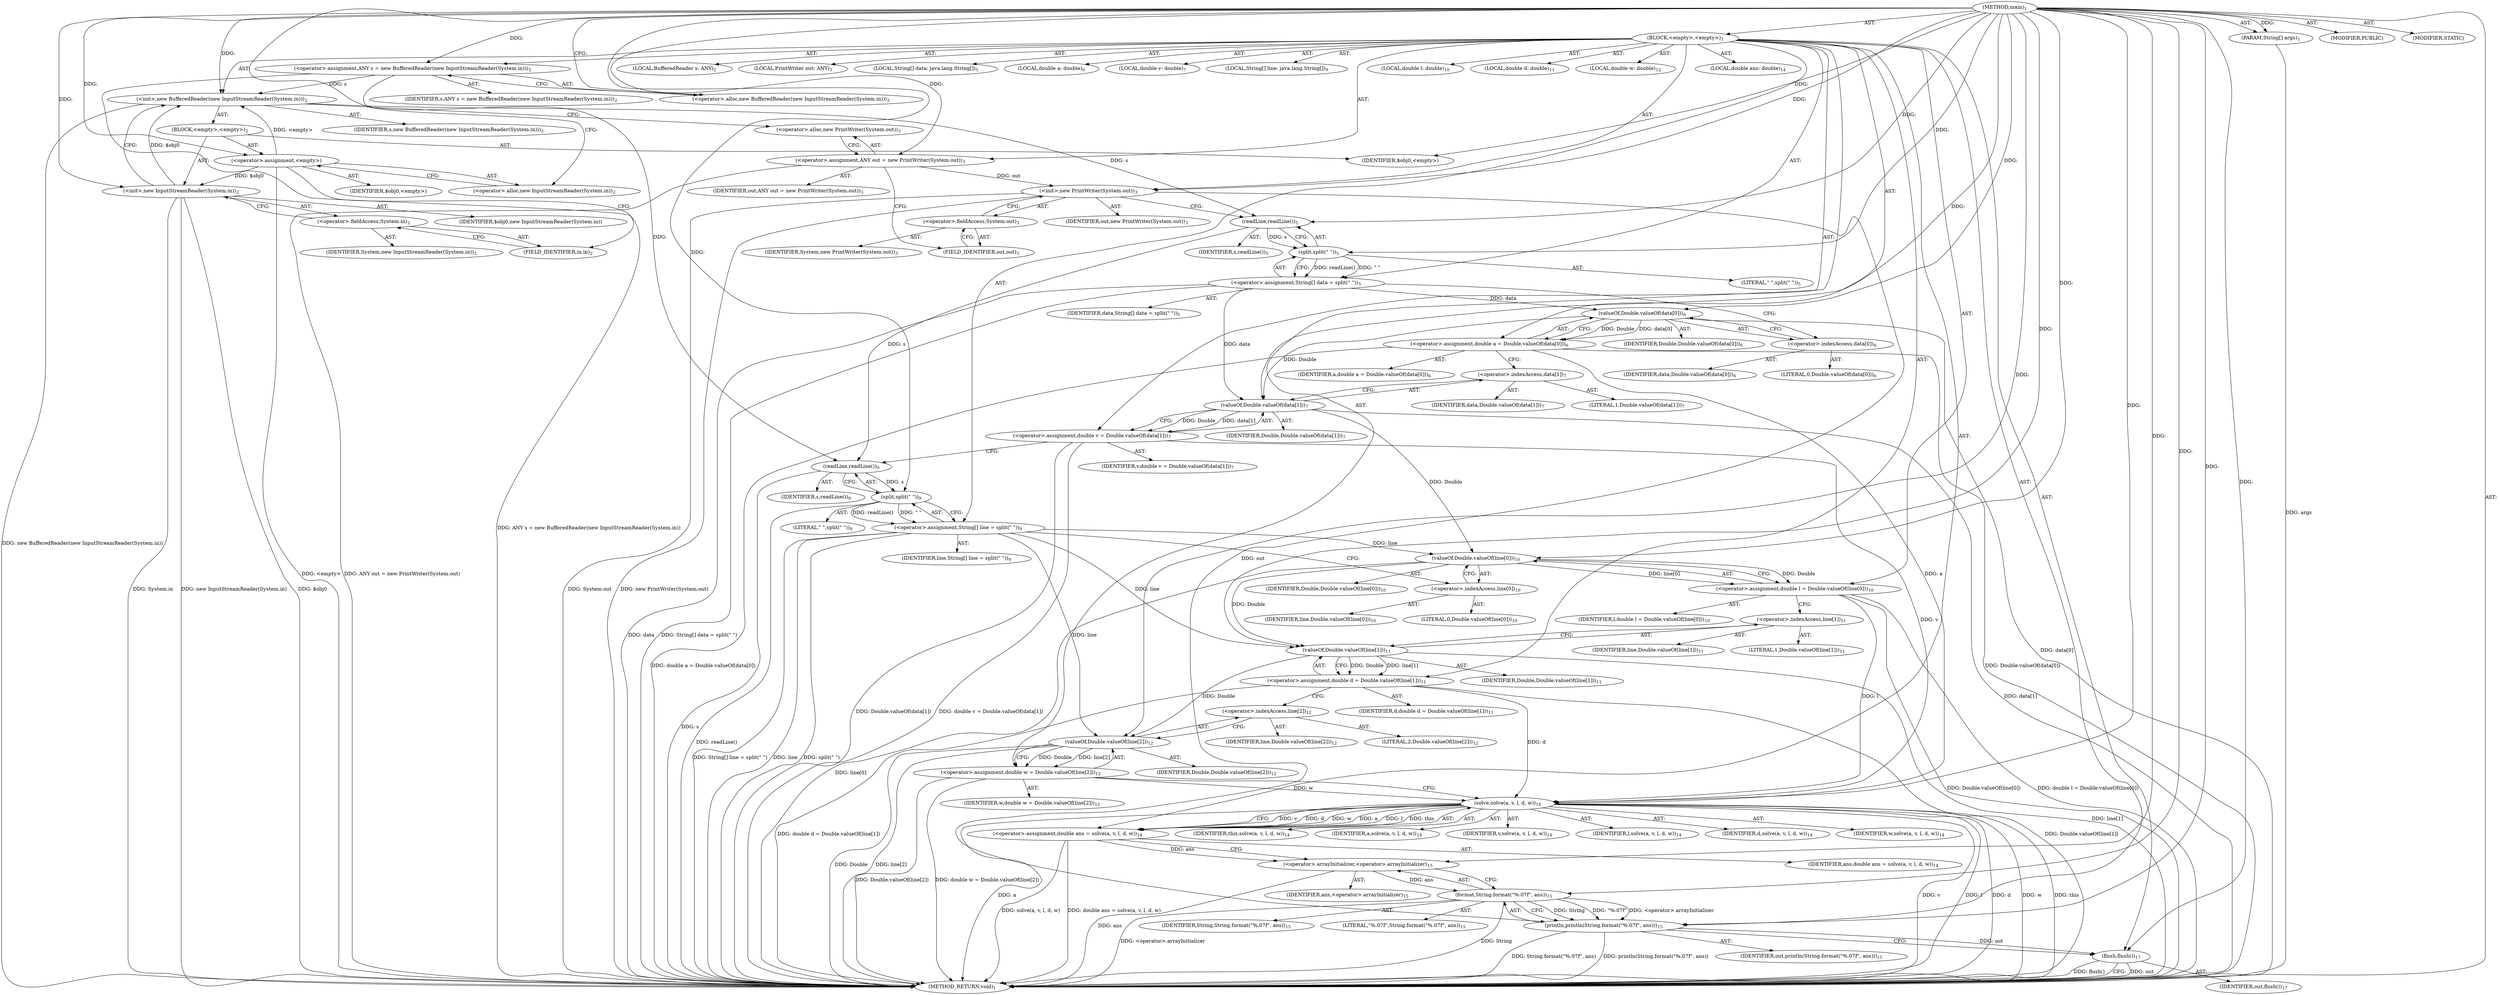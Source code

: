 digraph "main" {  
"21" [label = <(METHOD,main)<SUB>1</SUB>> ]
"22" [label = <(PARAM,String[] args)<SUB>1</SUB>> ]
"23" [label = <(BLOCK,&lt;empty&gt;,&lt;empty&gt;)<SUB>1</SUB>> ]
"4" [label = <(LOCAL,BufferedReader s: ANY)<SUB>2</SUB>> ]
"24" [label = <(&lt;operator&gt;.assignment,ANY s = new BufferedReader(new InputStreamReader(System.in)))<SUB>2</SUB>> ]
"25" [label = <(IDENTIFIER,s,ANY s = new BufferedReader(new InputStreamReader(System.in)))<SUB>2</SUB>> ]
"26" [label = <(&lt;operator&gt;.alloc,new BufferedReader(new InputStreamReader(System.in)))<SUB>2</SUB>> ]
"27" [label = <(&lt;init&gt;,new BufferedReader(new InputStreamReader(System.in)))<SUB>2</SUB>> ]
"3" [label = <(IDENTIFIER,s,new BufferedReader(new InputStreamReader(System.in)))<SUB>2</SUB>> ]
"28" [label = <(BLOCK,&lt;empty&gt;,&lt;empty&gt;)<SUB>2</SUB>> ]
"29" [label = <(&lt;operator&gt;.assignment,&lt;empty&gt;)> ]
"30" [label = <(IDENTIFIER,$obj0,&lt;empty&gt;)> ]
"31" [label = <(&lt;operator&gt;.alloc,new InputStreamReader(System.in))<SUB>2</SUB>> ]
"32" [label = <(&lt;init&gt;,new InputStreamReader(System.in))<SUB>2</SUB>> ]
"33" [label = <(IDENTIFIER,$obj0,new InputStreamReader(System.in))> ]
"34" [label = <(&lt;operator&gt;.fieldAccess,System.in)<SUB>2</SUB>> ]
"35" [label = <(IDENTIFIER,System,new InputStreamReader(System.in))<SUB>2</SUB>> ]
"36" [label = <(FIELD_IDENTIFIER,in,in)<SUB>2</SUB>> ]
"37" [label = <(IDENTIFIER,$obj0,&lt;empty&gt;)> ]
"6" [label = <(LOCAL,PrintWriter out: ANY)<SUB>3</SUB>> ]
"38" [label = <(&lt;operator&gt;.assignment,ANY out = new PrintWriter(System.out))<SUB>3</SUB>> ]
"39" [label = <(IDENTIFIER,out,ANY out = new PrintWriter(System.out))<SUB>3</SUB>> ]
"40" [label = <(&lt;operator&gt;.alloc,new PrintWriter(System.out))<SUB>3</SUB>> ]
"41" [label = <(&lt;init&gt;,new PrintWriter(System.out))<SUB>3</SUB>> ]
"5" [label = <(IDENTIFIER,out,new PrintWriter(System.out))<SUB>3</SUB>> ]
"42" [label = <(&lt;operator&gt;.fieldAccess,System.out)<SUB>3</SUB>> ]
"43" [label = <(IDENTIFIER,System,new PrintWriter(System.out))<SUB>3</SUB>> ]
"44" [label = <(FIELD_IDENTIFIER,out,out)<SUB>3</SUB>> ]
"45" [label = <(LOCAL,String[] data: java.lang.String[])<SUB>5</SUB>> ]
"46" [label = <(&lt;operator&gt;.assignment,String[] data = split(&quot; &quot;))<SUB>5</SUB>> ]
"47" [label = <(IDENTIFIER,data,String[] data = split(&quot; &quot;))<SUB>5</SUB>> ]
"48" [label = <(split,split(&quot; &quot;))<SUB>5</SUB>> ]
"49" [label = <(readLine,readLine())<SUB>5</SUB>> ]
"50" [label = <(IDENTIFIER,s,readLine())<SUB>5</SUB>> ]
"51" [label = <(LITERAL,&quot; &quot;,split(&quot; &quot;))<SUB>5</SUB>> ]
"52" [label = <(LOCAL,double a: double)<SUB>6</SUB>> ]
"53" [label = <(&lt;operator&gt;.assignment,double a = Double.valueOf(data[0]))<SUB>6</SUB>> ]
"54" [label = <(IDENTIFIER,a,double a = Double.valueOf(data[0]))<SUB>6</SUB>> ]
"55" [label = <(valueOf,Double.valueOf(data[0]))<SUB>6</SUB>> ]
"56" [label = <(IDENTIFIER,Double,Double.valueOf(data[0]))<SUB>6</SUB>> ]
"57" [label = <(&lt;operator&gt;.indexAccess,data[0])<SUB>6</SUB>> ]
"58" [label = <(IDENTIFIER,data,Double.valueOf(data[0]))<SUB>6</SUB>> ]
"59" [label = <(LITERAL,0,Double.valueOf(data[0]))<SUB>6</SUB>> ]
"60" [label = <(LOCAL,double v: double)<SUB>7</SUB>> ]
"61" [label = <(&lt;operator&gt;.assignment,double v = Double.valueOf(data[1]))<SUB>7</SUB>> ]
"62" [label = <(IDENTIFIER,v,double v = Double.valueOf(data[1]))<SUB>7</SUB>> ]
"63" [label = <(valueOf,Double.valueOf(data[1]))<SUB>7</SUB>> ]
"64" [label = <(IDENTIFIER,Double,Double.valueOf(data[1]))<SUB>7</SUB>> ]
"65" [label = <(&lt;operator&gt;.indexAccess,data[1])<SUB>7</SUB>> ]
"66" [label = <(IDENTIFIER,data,Double.valueOf(data[1]))<SUB>7</SUB>> ]
"67" [label = <(LITERAL,1,Double.valueOf(data[1]))<SUB>7</SUB>> ]
"68" [label = <(LOCAL,String[] line: java.lang.String[])<SUB>9</SUB>> ]
"69" [label = <(&lt;operator&gt;.assignment,String[] line = split(&quot; &quot;))<SUB>9</SUB>> ]
"70" [label = <(IDENTIFIER,line,String[] line = split(&quot; &quot;))<SUB>9</SUB>> ]
"71" [label = <(split,split(&quot; &quot;))<SUB>9</SUB>> ]
"72" [label = <(readLine,readLine())<SUB>9</SUB>> ]
"73" [label = <(IDENTIFIER,s,readLine())<SUB>9</SUB>> ]
"74" [label = <(LITERAL,&quot; &quot;,split(&quot; &quot;))<SUB>9</SUB>> ]
"75" [label = <(LOCAL,double l: double)<SUB>10</SUB>> ]
"76" [label = <(&lt;operator&gt;.assignment,double l = Double.valueOf(line[0]))<SUB>10</SUB>> ]
"77" [label = <(IDENTIFIER,l,double l = Double.valueOf(line[0]))<SUB>10</SUB>> ]
"78" [label = <(valueOf,Double.valueOf(line[0]))<SUB>10</SUB>> ]
"79" [label = <(IDENTIFIER,Double,Double.valueOf(line[0]))<SUB>10</SUB>> ]
"80" [label = <(&lt;operator&gt;.indexAccess,line[0])<SUB>10</SUB>> ]
"81" [label = <(IDENTIFIER,line,Double.valueOf(line[0]))<SUB>10</SUB>> ]
"82" [label = <(LITERAL,0,Double.valueOf(line[0]))<SUB>10</SUB>> ]
"83" [label = <(LOCAL,double d: double)<SUB>11</SUB>> ]
"84" [label = <(&lt;operator&gt;.assignment,double d = Double.valueOf(line[1]))<SUB>11</SUB>> ]
"85" [label = <(IDENTIFIER,d,double d = Double.valueOf(line[1]))<SUB>11</SUB>> ]
"86" [label = <(valueOf,Double.valueOf(line[1]))<SUB>11</SUB>> ]
"87" [label = <(IDENTIFIER,Double,Double.valueOf(line[1]))<SUB>11</SUB>> ]
"88" [label = <(&lt;operator&gt;.indexAccess,line[1])<SUB>11</SUB>> ]
"89" [label = <(IDENTIFIER,line,Double.valueOf(line[1]))<SUB>11</SUB>> ]
"90" [label = <(LITERAL,1,Double.valueOf(line[1]))<SUB>11</SUB>> ]
"91" [label = <(LOCAL,double w: double)<SUB>12</SUB>> ]
"92" [label = <(&lt;operator&gt;.assignment,double w = Double.valueOf(line[2]))<SUB>12</SUB>> ]
"93" [label = <(IDENTIFIER,w,double w = Double.valueOf(line[2]))<SUB>12</SUB>> ]
"94" [label = <(valueOf,Double.valueOf(line[2]))<SUB>12</SUB>> ]
"95" [label = <(IDENTIFIER,Double,Double.valueOf(line[2]))<SUB>12</SUB>> ]
"96" [label = <(&lt;operator&gt;.indexAccess,line[2])<SUB>12</SUB>> ]
"97" [label = <(IDENTIFIER,line,Double.valueOf(line[2]))<SUB>12</SUB>> ]
"98" [label = <(LITERAL,2,Double.valueOf(line[2]))<SUB>12</SUB>> ]
"99" [label = <(LOCAL,double ans: double)<SUB>14</SUB>> ]
"100" [label = <(&lt;operator&gt;.assignment,double ans = solve(a, v, l, d, w))<SUB>14</SUB>> ]
"101" [label = <(IDENTIFIER,ans,double ans = solve(a, v, l, d, w))<SUB>14</SUB>> ]
"102" [label = <(solve,solve(a, v, l, d, w))<SUB>14</SUB>> ]
"103" [label = <(IDENTIFIER,this,solve(a, v, l, d, w))<SUB>14</SUB>> ]
"104" [label = <(IDENTIFIER,a,solve(a, v, l, d, w))<SUB>14</SUB>> ]
"105" [label = <(IDENTIFIER,v,solve(a, v, l, d, w))<SUB>14</SUB>> ]
"106" [label = <(IDENTIFIER,l,solve(a, v, l, d, w))<SUB>14</SUB>> ]
"107" [label = <(IDENTIFIER,d,solve(a, v, l, d, w))<SUB>14</SUB>> ]
"108" [label = <(IDENTIFIER,w,solve(a, v, l, d, w))<SUB>14</SUB>> ]
"109" [label = <(println,println(String.format(&quot;%.07f&quot;, ans)))<SUB>15</SUB>> ]
"110" [label = <(IDENTIFIER,out,println(String.format(&quot;%.07f&quot;, ans)))<SUB>15</SUB>> ]
"111" [label = <(format,String.format(&quot;%.07f&quot;, ans))<SUB>15</SUB>> ]
"112" [label = <(IDENTIFIER,String,String.format(&quot;%.07f&quot;, ans))<SUB>15</SUB>> ]
"113" [label = <(LITERAL,&quot;%.07f&quot;,String.format(&quot;%.07f&quot;, ans))<SUB>15</SUB>> ]
"114" [label = <(&lt;operator&gt;.arrayInitializer,&lt;operator&gt;.arrayInitializer)<SUB>15</SUB>> ]
"115" [label = <(IDENTIFIER,ans,&lt;operator&gt;.arrayInitializer)<SUB>15</SUB>> ]
"116" [label = <(flush,flush())<SUB>17</SUB>> ]
"117" [label = <(IDENTIFIER,out,flush())<SUB>17</SUB>> ]
"118" [label = <(MODIFIER,PUBLIC)> ]
"119" [label = <(MODIFIER,STATIC)> ]
"120" [label = <(METHOD_RETURN,void)<SUB>1</SUB>> ]
  "21" -> "22"  [ label = "AST: "] 
  "21" -> "23"  [ label = "AST: "] 
  "21" -> "118"  [ label = "AST: "] 
  "21" -> "119"  [ label = "AST: "] 
  "21" -> "120"  [ label = "AST: "] 
  "23" -> "4"  [ label = "AST: "] 
  "23" -> "24"  [ label = "AST: "] 
  "23" -> "27"  [ label = "AST: "] 
  "23" -> "6"  [ label = "AST: "] 
  "23" -> "38"  [ label = "AST: "] 
  "23" -> "41"  [ label = "AST: "] 
  "23" -> "45"  [ label = "AST: "] 
  "23" -> "46"  [ label = "AST: "] 
  "23" -> "52"  [ label = "AST: "] 
  "23" -> "53"  [ label = "AST: "] 
  "23" -> "60"  [ label = "AST: "] 
  "23" -> "61"  [ label = "AST: "] 
  "23" -> "68"  [ label = "AST: "] 
  "23" -> "69"  [ label = "AST: "] 
  "23" -> "75"  [ label = "AST: "] 
  "23" -> "76"  [ label = "AST: "] 
  "23" -> "83"  [ label = "AST: "] 
  "23" -> "84"  [ label = "AST: "] 
  "23" -> "91"  [ label = "AST: "] 
  "23" -> "92"  [ label = "AST: "] 
  "23" -> "99"  [ label = "AST: "] 
  "23" -> "100"  [ label = "AST: "] 
  "23" -> "109"  [ label = "AST: "] 
  "23" -> "116"  [ label = "AST: "] 
  "24" -> "25"  [ label = "AST: "] 
  "24" -> "26"  [ label = "AST: "] 
  "27" -> "3"  [ label = "AST: "] 
  "27" -> "28"  [ label = "AST: "] 
  "28" -> "29"  [ label = "AST: "] 
  "28" -> "32"  [ label = "AST: "] 
  "28" -> "37"  [ label = "AST: "] 
  "29" -> "30"  [ label = "AST: "] 
  "29" -> "31"  [ label = "AST: "] 
  "32" -> "33"  [ label = "AST: "] 
  "32" -> "34"  [ label = "AST: "] 
  "34" -> "35"  [ label = "AST: "] 
  "34" -> "36"  [ label = "AST: "] 
  "38" -> "39"  [ label = "AST: "] 
  "38" -> "40"  [ label = "AST: "] 
  "41" -> "5"  [ label = "AST: "] 
  "41" -> "42"  [ label = "AST: "] 
  "42" -> "43"  [ label = "AST: "] 
  "42" -> "44"  [ label = "AST: "] 
  "46" -> "47"  [ label = "AST: "] 
  "46" -> "48"  [ label = "AST: "] 
  "48" -> "49"  [ label = "AST: "] 
  "48" -> "51"  [ label = "AST: "] 
  "49" -> "50"  [ label = "AST: "] 
  "53" -> "54"  [ label = "AST: "] 
  "53" -> "55"  [ label = "AST: "] 
  "55" -> "56"  [ label = "AST: "] 
  "55" -> "57"  [ label = "AST: "] 
  "57" -> "58"  [ label = "AST: "] 
  "57" -> "59"  [ label = "AST: "] 
  "61" -> "62"  [ label = "AST: "] 
  "61" -> "63"  [ label = "AST: "] 
  "63" -> "64"  [ label = "AST: "] 
  "63" -> "65"  [ label = "AST: "] 
  "65" -> "66"  [ label = "AST: "] 
  "65" -> "67"  [ label = "AST: "] 
  "69" -> "70"  [ label = "AST: "] 
  "69" -> "71"  [ label = "AST: "] 
  "71" -> "72"  [ label = "AST: "] 
  "71" -> "74"  [ label = "AST: "] 
  "72" -> "73"  [ label = "AST: "] 
  "76" -> "77"  [ label = "AST: "] 
  "76" -> "78"  [ label = "AST: "] 
  "78" -> "79"  [ label = "AST: "] 
  "78" -> "80"  [ label = "AST: "] 
  "80" -> "81"  [ label = "AST: "] 
  "80" -> "82"  [ label = "AST: "] 
  "84" -> "85"  [ label = "AST: "] 
  "84" -> "86"  [ label = "AST: "] 
  "86" -> "87"  [ label = "AST: "] 
  "86" -> "88"  [ label = "AST: "] 
  "88" -> "89"  [ label = "AST: "] 
  "88" -> "90"  [ label = "AST: "] 
  "92" -> "93"  [ label = "AST: "] 
  "92" -> "94"  [ label = "AST: "] 
  "94" -> "95"  [ label = "AST: "] 
  "94" -> "96"  [ label = "AST: "] 
  "96" -> "97"  [ label = "AST: "] 
  "96" -> "98"  [ label = "AST: "] 
  "100" -> "101"  [ label = "AST: "] 
  "100" -> "102"  [ label = "AST: "] 
  "102" -> "103"  [ label = "AST: "] 
  "102" -> "104"  [ label = "AST: "] 
  "102" -> "105"  [ label = "AST: "] 
  "102" -> "106"  [ label = "AST: "] 
  "102" -> "107"  [ label = "AST: "] 
  "102" -> "108"  [ label = "AST: "] 
  "109" -> "110"  [ label = "AST: "] 
  "109" -> "111"  [ label = "AST: "] 
  "111" -> "112"  [ label = "AST: "] 
  "111" -> "113"  [ label = "AST: "] 
  "111" -> "114"  [ label = "AST: "] 
  "114" -> "115"  [ label = "AST: "] 
  "116" -> "117"  [ label = "AST: "] 
  "24" -> "31"  [ label = "CFG: "] 
  "27" -> "40"  [ label = "CFG: "] 
  "38" -> "44"  [ label = "CFG: "] 
  "41" -> "49"  [ label = "CFG: "] 
  "46" -> "57"  [ label = "CFG: "] 
  "53" -> "65"  [ label = "CFG: "] 
  "61" -> "72"  [ label = "CFG: "] 
  "69" -> "80"  [ label = "CFG: "] 
  "76" -> "88"  [ label = "CFG: "] 
  "84" -> "96"  [ label = "CFG: "] 
  "92" -> "102"  [ label = "CFG: "] 
  "100" -> "114"  [ label = "CFG: "] 
  "109" -> "116"  [ label = "CFG: "] 
  "116" -> "120"  [ label = "CFG: "] 
  "26" -> "24"  [ label = "CFG: "] 
  "40" -> "38"  [ label = "CFG: "] 
  "42" -> "41"  [ label = "CFG: "] 
  "48" -> "46"  [ label = "CFG: "] 
  "55" -> "53"  [ label = "CFG: "] 
  "63" -> "61"  [ label = "CFG: "] 
  "71" -> "69"  [ label = "CFG: "] 
  "78" -> "76"  [ label = "CFG: "] 
  "86" -> "84"  [ label = "CFG: "] 
  "94" -> "92"  [ label = "CFG: "] 
  "102" -> "100"  [ label = "CFG: "] 
  "111" -> "109"  [ label = "CFG: "] 
  "29" -> "36"  [ label = "CFG: "] 
  "32" -> "27"  [ label = "CFG: "] 
  "44" -> "42"  [ label = "CFG: "] 
  "49" -> "48"  [ label = "CFG: "] 
  "57" -> "55"  [ label = "CFG: "] 
  "65" -> "63"  [ label = "CFG: "] 
  "72" -> "71"  [ label = "CFG: "] 
  "80" -> "78"  [ label = "CFG: "] 
  "88" -> "86"  [ label = "CFG: "] 
  "96" -> "94"  [ label = "CFG: "] 
  "114" -> "111"  [ label = "CFG: "] 
  "31" -> "29"  [ label = "CFG: "] 
  "34" -> "32"  [ label = "CFG: "] 
  "36" -> "34"  [ label = "CFG: "] 
  "21" -> "26"  [ label = "CFG: "] 
  "22" -> "120"  [ label = "DDG: args"] 
  "24" -> "120"  [ label = "DDG: ANY s = new BufferedReader(new InputStreamReader(System.in))"] 
  "29" -> "120"  [ label = "DDG: &lt;empty&gt;"] 
  "32" -> "120"  [ label = "DDG: $obj0"] 
  "32" -> "120"  [ label = "DDG: System.in"] 
  "32" -> "120"  [ label = "DDG: new InputStreamReader(System.in)"] 
  "27" -> "120"  [ label = "DDG: new BufferedReader(new InputStreamReader(System.in))"] 
  "38" -> "120"  [ label = "DDG: ANY out = new PrintWriter(System.out)"] 
  "41" -> "120"  [ label = "DDG: System.out"] 
  "41" -> "120"  [ label = "DDG: new PrintWriter(System.out)"] 
  "46" -> "120"  [ label = "DDG: data"] 
  "46" -> "120"  [ label = "DDG: String[] data = split(&quot; &quot;)"] 
  "55" -> "120"  [ label = "DDG: data[0]"] 
  "53" -> "120"  [ label = "DDG: Double.valueOf(data[0])"] 
  "53" -> "120"  [ label = "DDG: double a = Double.valueOf(data[0])"] 
  "63" -> "120"  [ label = "DDG: data[1]"] 
  "61" -> "120"  [ label = "DDG: Double.valueOf(data[1])"] 
  "61" -> "120"  [ label = "DDG: double v = Double.valueOf(data[1])"] 
  "69" -> "120"  [ label = "DDG: line"] 
  "72" -> "120"  [ label = "DDG: s"] 
  "71" -> "120"  [ label = "DDG: readLine()"] 
  "69" -> "120"  [ label = "DDG: split(&quot; &quot;)"] 
  "69" -> "120"  [ label = "DDG: String[] line = split(&quot; &quot;)"] 
  "78" -> "120"  [ label = "DDG: line[0]"] 
  "76" -> "120"  [ label = "DDG: Double.valueOf(line[0])"] 
  "76" -> "120"  [ label = "DDG: double l = Double.valueOf(line[0])"] 
  "86" -> "120"  [ label = "DDG: line[1]"] 
  "84" -> "120"  [ label = "DDG: Double.valueOf(line[1])"] 
  "84" -> "120"  [ label = "DDG: double d = Double.valueOf(line[1])"] 
  "94" -> "120"  [ label = "DDG: Double"] 
  "94" -> "120"  [ label = "DDG: line[2]"] 
  "92" -> "120"  [ label = "DDG: Double.valueOf(line[2])"] 
  "92" -> "120"  [ label = "DDG: double w = Double.valueOf(line[2])"] 
  "102" -> "120"  [ label = "DDG: a"] 
  "102" -> "120"  [ label = "DDG: v"] 
  "102" -> "120"  [ label = "DDG: l"] 
  "102" -> "120"  [ label = "DDG: d"] 
  "102" -> "120"  [ label = "DDG: w"] 
  "100" -> "120"  [ label = "DDG: solve(a, v, l, d, w)"] 
  "100" -> "120"  [ label = "DDG: double ans = solve(a, v, l, d, w)"] 
  "114" -> "120"  [ label = "DDG: ans"] 
  "111" -> "120"  [ label = "DDG: &lt;operator&gt;.arrayInitializer"] 
  "109" -> "120"  [ label = "DDG: String.format(&quot;%.07f&quot;, ans)"] 
  "109" -> "120"  [ label = "DDG: println(String.format(&quot;%.07f&quot;, ans))"] 
  "116" -> "120"  [ label = "DDG: out"] 
  "116" -> "120"  [ label = "DDG: flush()"] 
  "102" -> "120"  [ label = "DDG: this"] 
  "111" -> "120"  [ label = "DDG: String"] 
  "21" -> "22"  [ label = "DDG: "] 
  "21" -> "24"  [ label = "DDG: "] 
  "21" -> "38"  [ label = "DDG: "] 
  "48" -> "46"  [ label = "DDG: readLine()"] 
  "48" -> "46"  [ label = "DDG: &quot; &quot;"] 
  "55" -> "53"  [ label = "DDG: Double"] 
  "55" -> "53"  [ label = "DDG: data[0]"] 
  "63" -> "61"  [ label = "DDG: Double"] 
  "63" -> "61"  [ label = "DDG: data[1]"] 
  "71" -> "69"  [ label = "DDG: readLine()"] 
  "71" -> "69"  [ label = "DDG: &quot; &quot;"] 
  "78" -> "76"  [ label = "DDG: Double"] 
  "78" -> "76"  [ label = "DDG: line[0]"] 
  "86" -> "84"  [ label = "DDG: Double"] 
  "86" -> "84"  [ label = "DDG: line[1]"] 
  "94" -> "92"  [ label = "DDG: Double"] 
  "94" -> "92"  [ label = "DDG: line[2]"] 
  "102" -> "100"  [ label = "DDG: v"] 
  "102" -> "100"  [ label = "DDG: d"] 
  "102" -> "100"  [ label = "DDG: w"] 
  "102" -> "100"  [ label = "DDG: a"] 
  "102" -> "100"  [ label = "DDG: l"] 
  "102" -> "100"  [ label = "DDG: this"] 
  "24" -> "27"  [ label = "DDG: s"] 
  "21" -> "27"  [ label = "DDG: "] 
  "29" -> "27"  [ label = "DDG: &lt;empty&gt;"] 
  "32" -> "27"  [ label = "DDG: $obj0"] 
  "38" -> "41"  [ label = "DDG: out"] 
  "21" -> "41"  [ label = "DDG: "] 
  "41" -> "109"  [ label = "DDG: out"] 
  "21" -> "109"  [ label = "DDG: "] 
  "111" -> "109"  [ label = "DDG: String"] 
  "111" -> "109"  [ label = "DDG: &quot;%.07f&quot;"] 
  "111" -> "109"  [ label = "DDG: &lt;operator&gt;.arrayInitializer"] 
  "109" -> "116"  [ label = "DDG: out"] 
  "21" -> "116"  [ label = "DDG: "] 
  "21" -> "29"  [ label = "DDG: "] 
  "21" -> "37"  [ label = "DDG: "] 
  "49" -> "48"  [ label = "DDG: s"] 
  "21" -> "48"  [ label = "DDG: "] 
  "21" -> "55"  [ label = "DDG: "] 
  "46" -> "55"  [ label = "DDG: data"] 
  "55" -> "63"  [ label = "DDG: Double"] 
  "21" -> "63"  [ label = "DDG: "] 
  "46" -> "63"  [ label = "DDG: data"] 
  "72" -> "71"  [ label = "DDG: s"] 
  "21" -> "71"  [ label = "DDG: "] 
  "63" -> "78"  [ label = "DDG: Double"] 
  "21" -> "78"  [ label = "DDG: "] 
  "69" -> "78"  [ label = "DDG: line"] 
  "78" -> "86"  [ label = "DDG: Double"] 
  "21" -> "86"  [ label = "DDG: "] 
  "69" -> "86"  [ label = "DDG: line"] 
  "86" -> "94"  [ label = "DDG: Double"] 
  "21" -> "94"  [ label = "DDG: "] 
  "69" -> "94"  [ label = "DDG: line"] 
  "21" -> "102"  [ label = "DDG: "] 
  "53" -> "102"  [ label = "DDG: a"] 
  "61" -> "102"  [ label = "DDG: v"] 
  "76" -> "102"  [ label = "DDG: l"] 
  "84" -> "102"  [ label = "DDG: d"] 
  "92" -> "102"  [ label = "DDG: w"] 
  "21" -> "111"  [ label = "DDG: "] 
  "114" -> "111"  [ label = "DDG: ans"] 
  "29" -> "32"  [ label = "DDG: $obj0"] 
  "21" -> "32"  [ label = "DDG: "] 
  "27" -> "49"  [ label = "DDG: s"] 
  "21" -> "49"  [ label = "DDG: "] 
  "49" -> "72"  [ label = "DDG: s"] 
  "21" -> "72"  [ label = "DDG: "] 
  "100" -> "114"  [ label = "DDG: ans"] 
  "21" -> "114"  [ label = "DDG: "] 
}
